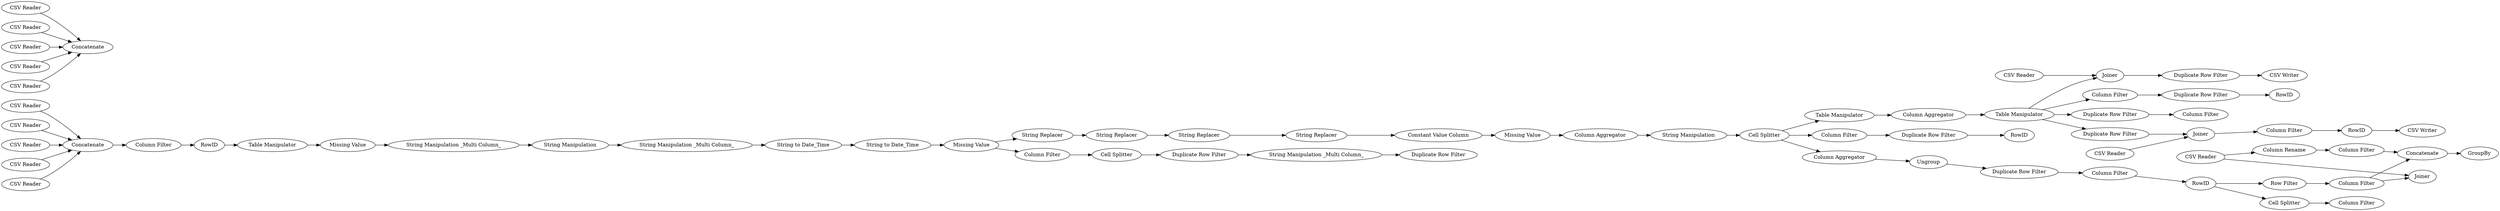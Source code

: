 digraph {
	"-13033319511960302_54" [label="String Manipulation"]
	"-13033319511960302_120" [label="Duplicate Row Filter"]
	"-13033319511960302_163" [label=Joiner]
	"-13033319511960302_79" [label="String Replacer"]
	"-13033319511960302_2" [label="CSV Reader"]
	"-13033319511960302_154" [label=Joiner]
	"-13033319511960302_49" [label="String Replacer"]
	"-13033319511960302_72" [label="String Manipulation _Multi Column_"]
	"-13033319511960302_45" [label="CSV Reader"]
	"-13033319511960302_134" [label="Column Filter"]
	"-13033319511960302_137" [label="Column Filter"]
	"-13033319511960302_3" [label="CSV Reader"]
	"-13033319511960302_161" [label="Table Manipulator"]
	"-13033319511960302_115" [label="Duplicate Row Filter"]
	"-13033319511960302_42" [label="CSV Reader"]
	"-13033319511960302_44" [label=Concatenate]
	"-13033319511960302_67" [label="String Manipulation _Multi Column_"]
	"-13033319511960302_56" [label="Constant Value Column"]
	"-13033319511960302_74" [label="Table Manipulator"]
	"-13033319511960302_166" [label="String Replacer"]
	"-13033319511960302_41" [label="CSV Reader"]
	"-13033319511960302_1" [label="CSV Reader"]
	"-13033319511960302_131" [label="Duplicate Row Filter"]
	"-13033319511960302_164" [label="Duplicate Row Filter"]
	"-13033319511960302_103" [label=RowID]
	"-13033319511960302_139" [label=Joiner]
	"-13033319511960302_157" [label="Duplicate Row Filter"]
	"-13033319511960302_60" [label="Missing Value"]
	"-13033319511960302_133" [label="Duplicate Row Filter"]
	"-13033319511960302_140" [label="Row Filter"]
	"-13033319511960302_59" [label="Column Aggregator"]
	"-13033319511960302_107" [label="Duplicate Row Filter"]
	"-13033319511960302_55" [label="String to Date_Time"]
	"-13033319511960302_160" [label="Table Manipulator"]
	"-13033319511960302_68" [label="Missing Value"]
	"-13033319511960302_99" [label=RowID]
	"-13033319511960302_167" [label=Concatenate]
	"-13033319511960302_123" [label="Column Filter"]
	"-13033319511960302_159" [label="CSV Writer"]
	"-13033319511960302_5" [label="CSV Reader"]
	"-13033319511960302_75" [label="Missing Value"]
	"-13033319511960302_4" [label="CSV Reader"]
	"-13033319511960302_102" [label="Column Filter"]
	"-13033319511960302_138" [label="CSV Reader"]
	"-13033319511960302_71" [label=RowID]
	"-13033319511960302_101" [label="Duplicate Row Filter"]
	"-13033319511960302_153" [label="CSV Reader"]
	"-13033319511960302_43" [label="CSV Reader"]
	"-13033319511960302_130" [label="Column Filter"]
	"-13033319511960302_122" [label="Cell Splitter"]
	"-13033319511960302_108" [label="Column Aggregator"]
	"-13033319511960302_57" [label="String to Date_Time"]
	"-13033319511960302_40" [label="CSV Reader"]
	"-13033319511960302_162" [label="CSV Reader"]
	"-13033319511960302_149" [label="Column Filter"]
	"-13033319511960302_58" [label="String Replacer"]
	"-13033319511960302_46" [label="Column Aggregator"]
	"-13033319511960302_128" [label="Column Filter"]
	"-13033319511960302_165" [label="CSV Writer"]
	"-13033319511960302_73" [label="Column Filter"]
	"-13033319511960302_129" [label="String Manipulation _Multi Column_"]
	"-13033319511960302_62" [label="Cell Splitter"]
	"-13033319511960302_109" [label=Ungroup]
	"-13033319511960302_136" [label="Cell Splitter"]
	"-13033319511960302_135" [label=RowID]
	"-13033319511960302_51" [label="String Manipulation"]
	"-13033319511960302_147" [label="Column Filter"]
	"-13033319511960302_151" [label=GroupBy]
	"-13033319511960302_148" [label="Column Rename"]
	"-13033319511960302_146" [label=Concatenate]
	"-13033319511960302_155" [label="Column Filter"]
	"-13033319511960302_158" [label=RowID]
	"-13033319511960302_101" -> "-13033319511960302_103"
	"-13033319511960302_102" -> "-13033319511960302_101"
	"-13033319511960302_79" -> "-13033319511960302_166"
	"-13033319511960302_75" -> "-13033319511960302_130"
	"-13033319511960302_108" -> "-13033319511960302_109"
	"-13033319511960302_1" -> "-13033319511960302_167"
	"-13033319511960302_3" -> "-13033319511960302_167"
	"-13033319511960302_120" -> "-13033319511960302_129"
	"-13033319511960302_133" -> "-13033319511960302_135"
	"-13033319511960302_109" -> "-13033319511960302_107"
	"-13033319511960302_161" -> "-13033319511960302_157"
	"-13033319511960302_166" -> "-13033319511960302_56"
	"-13033319511960302_134" -> "-13033319511960302_133"
	"-13033319511960302_147" -> "-13033319511960302_139"
	"-13033319511960302_68" -> "-13033319511960302_67"
	"-13033319511960302_99" -> "-13033319511960302_140"
	"-13033319511960302_55" -> "-13033319511960302_75"
	"-13033319511960302_138" -> "-13033319511960302_148"
	"-13033319511960302_123" -> "-13033319511960302_99"
	"-13033319511960302_72" -> "-13033319511960302_57"
	"-13033319511960302_161" -> "-13033319511960302_115"
	"-13033319511960302_58" -> "-13033319511960302_79"
	"-13033319511960302_138" -> "-13033319511960302_139"
	"-13033319511960302_57" -> "-13033319511960302_55"
	"-13033319511960302_54" -> "-13033319511960302_72"
	"-13033319511960302_56" -> "-13033319511960302_60"
	"-13033319511960302_45" -> "-13033319511960302_44"
	"-13033319511960302_99" -> "-13033319511960302_136"
	"-13033319511960302_154" -> "-13033319511960302_155"
	"-13033319511960302_62" -> "-13033319511960302_102"
	"-13033319511960302_59" -> "-13033319511960302_51"
	"-13033319511960302_160" -> "-13033319511960302_46"
	"-13033319511960302_130" -> "-13033319511960302_122"
	"-13033319511960302_46" -> "-13033319511960302_161"
	"-13033319511960302_158" -> "-13033319511960302_159"
	"-13033319511960302_148" -> "-13033319511960302_149"
	"-13033319511960302_157" -> "-13033319511960302_154"
	"-13033319511960302_71" -> "-13033319511960302_74"
	"-13033319511960302_162" -> "-13033319511960302_163"
	"-13033319511960302_107" -> "-13033319511960302_123"
	"-13033319511960302_62" -> "-13033319511960302_108"
	"-13033319511960302_74" -> "-13033319511960302_68"
	"-13033319511960302_62" -> "-13033319511960302_160"
	"-13033319511960302_75" -> "-13033319511960302_49"
	"-13033319511960302_4" -> "-13033319511960302_167"
	"-13033319511960302_42" -> "-13033319511960302_44"
	"-13033319511960302_43" -> "-13033319511960302_44"
	"-13033319511960302_73" -> "-13033319511960302_71"
	"-13033319511960302_140" -> "-13033319511960302_147"
	"-13033319511960302_129" -> "-13033319511960302_131"
	"-13033319511960302_49" -> "-13033319511960302_58"
	"-13033319511960302_44" -> "-13033319511960302_73"
	"-13033319511960302_153" -> "-13033319511960302_154"
	"-13033319511960302_136" -> "-13033319511960302_137"
	"-13033319511960302_122" -> "-13033319511960302_120"
	"-13033319511960302_146" -> "-13033319511960302_151"
	"-13033319511960302_51" -> "-13033319511960302_62"
	"-13033319511960302_149" -> "-13033319511960302_146"
	"-13033319511960302_5" -> "-13033319511960302_167"
	"-13033319511960302_41" -> "-13033319511960302_44"
	"-13033319511960302_161" -> "-13033319511960302_134"
	"-13033319511960302_67" -> "-13033319511960302_54"
	"-13033319511960302_161" -> "-13033319511960302_163"
	"-13033319511960302_115" -> "-13033319511960302_128"
	"-13033319511960302_60" -> "-13033319511960302_59"
	"-13033319511960302_155" -> "-13033319511960302_158"
	"-13033319511960302_40" -> "-13033319511960302_44"
	"-13033319511960302_164" -> "-13033319511960302_165"
	"-13033319511960302_147" -> "-13033319511960302_146"
	"-13033319511960302_2" -> "-13033319511960302_167"
	"-13033319511960302_163" -> "-13033319511960302_164"
	rankdir=LR
}

